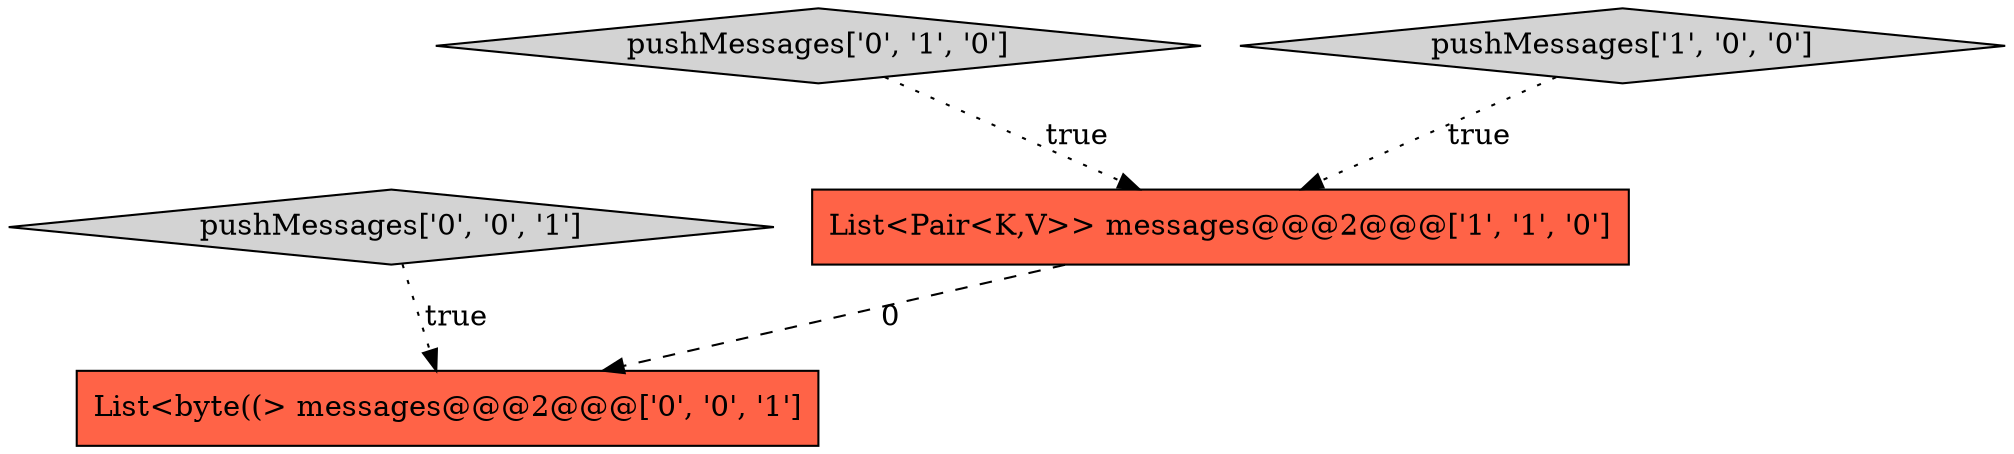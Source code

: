 digraph {
3 [style = filled, label = "pushMessages['0', '0', '1']", fillcolor = lightgray, shape = diamond image = "AAA0AAABBB3BBB"];
4 [style = filled, label = "List<byte((> messages@@@2@@@['0', '0', '1']", fillcolor = tomato, shape = box image = "AAA0AAABBB3BBB"];
2 [style = filled, label = "pushMessages['0', '1', '0']", fillcolor = lightgray, shape = diamond image = "AAA0AAABBB2BBB"];
1 [style = filled, label = "List<Pair<K,V>> messages@@@2@@@['1', '1', '0']", fillcolor = tomato, shape = box image = "AAA0AAABBB1BBB"];
0 [style = filled, label = "pushMessages['1', '0', '0']", fillcolor = lightgray, shape = diamond image = "AAA0AAABBB1BBB"];
2->1 [style = dotted, label="true"];
0->1 [style = dotted, label="true"];
3->4 [style = dotted, label="true"];
1->4 [style = dashed, label="0"];
}
